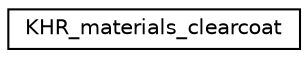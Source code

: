digraph "Graphical Class Hierarchy"
{
 // LATEX_PDF_SIZE
  edge [fontname="Helvetica",fontsize="10",labelfontname="Helvetica",labelfontsize="10"];
  node [fontname="Helvetica",fontsize="10",shape=record];
  rankdir="LR";
  Node0 [label="KHR_materials_clearcoat",height=0.2,width=0.4,color="black", fillcolor="white", style="filled",URL="$struct_k_h_r__materials__clearcoat.html",tooltip=" "];
}
